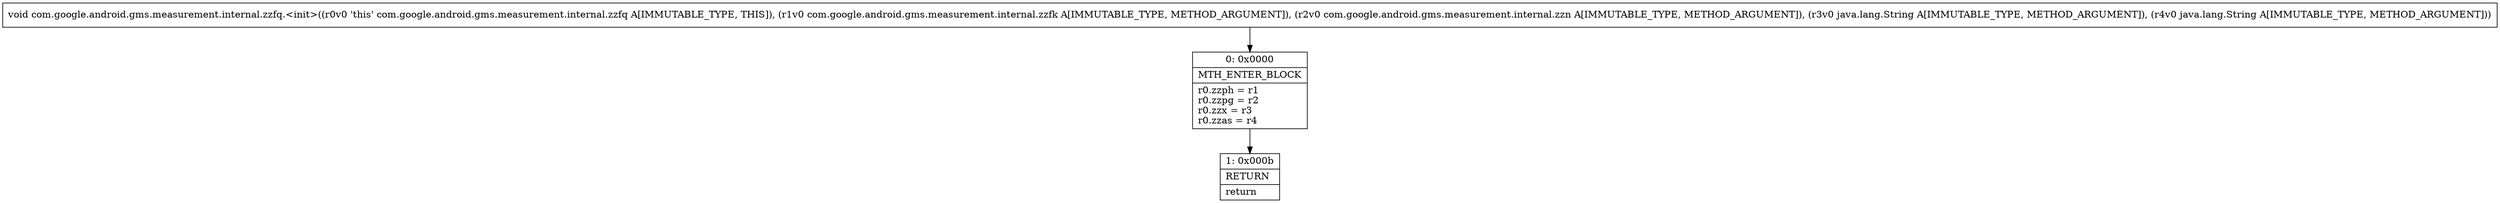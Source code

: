 digraph "CFG forcom.google.android.gms.measurement.internal.zzfq.\<init\>(Lcom\/google\/android\/gms\/measurement\/internal\/zzfk;Lcom\/google\/android\/gms\/measurement\/internal\/zzn;Ljava\/lang\/String;Ljava\/lang\/String;)V" {
Node_0 [shape=record,label="{0\:\ 0x0000|MTH_ENTER_BLOCK\l|r0.zzph = r1\lr0.zzpg = r2\lr0.zzx = r3\lr0.zzas = r4\l}"];
Node_1 [shape=record,label="{1\:\ 0x000b|RETURN\l|return\l}"];
MethodNode[shape=record,label="{void com.google.android.gms.measurement.internal.zzfq.\<init\>((r0v0 'this' com.google.android.gms.measurement.internal.zzfq A[IMMUTABLE_TYPE, THIS]), (r1v0 com.google.android.gms.measurement.internal.zzfk A[IMMUTABLE_TYPE, METHOD_ARGUMENT]), (r2v0 com.google.android.gms.measurement.internal.zzn A[IMMUTABLE_TYPE, METHOD_ARGUMENT]), (r3v0 java.lang.String A[IMMUTABLE_TYPE, METHOD_ARGUMENT]), (r4v0 java.lang.String A[IMMUTABLE_TYPE, METHOD_ARGUMENT])) }"];
MethodNode -> Node_0;
Node_0 -> Node_1;
}

